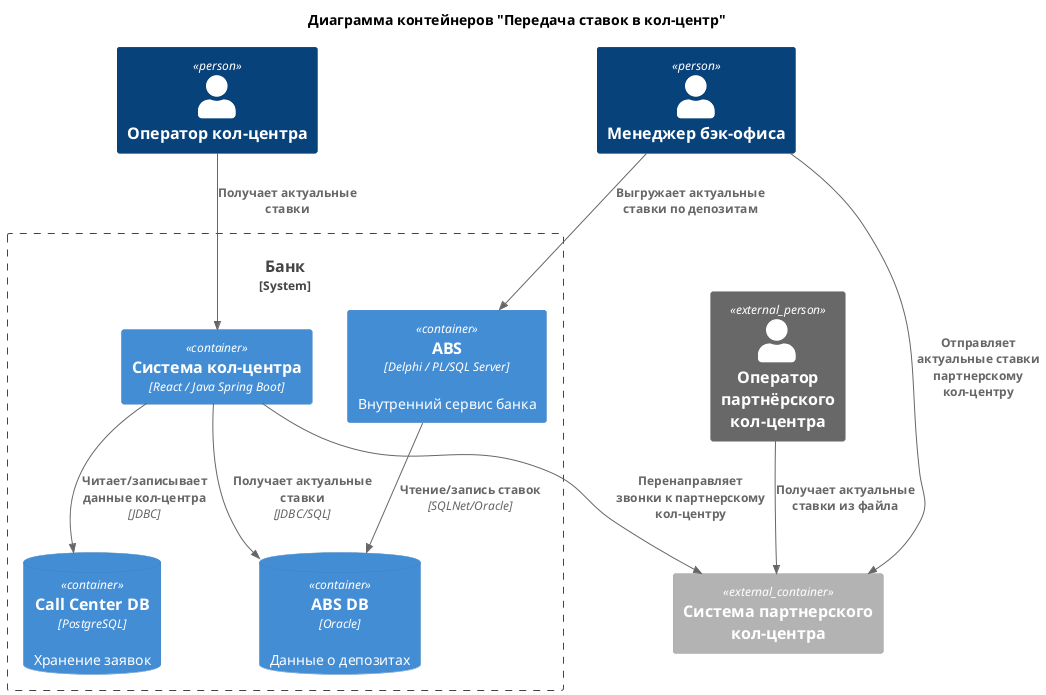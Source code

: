 @startuml
!include <C4/C4>
!include <C4/C4_Container>

title Диаграмма контейнеров "Передача ставок в кол-центр"

Person(manager, "Менеджер бэк-офиса")
Person(operator, "Оператор кол-центра")
Person_Ext(partnerOperator, "Оператор партнёрского кол-центра")

System_Boundary("BankSystems", "Банк") {
   Container(ABS, "ABS", "Delphi / PL/SQL Server", "Внутренний сервис банка")
   ContainerDb(ABSdb, "ABS DB", "Oracle", "Данные о депозитах")

   Container(onCallCenter, "Система кол-центра", "React / Java Spring Boot")
   ContainerDb(onCallCenterDB, "Call Center DB", "PostgreSQL", "Хранение заявок")
}

Container_Ext(externalOnCallCenter, "Система партнерского кол-центра")

Rel(manager, ABS, "Выгружает актуальные ставки по депозитам")
Rel(ABS, ABSdb, "Чтение/запись ставок", "SQLNet/Oracle")

Rel(operator, onCallCenter, "Получает актуальные ставки")
Rel(onCallCenter, onCallCenterDB, "Читает/записывает данные кол-центра", "JDBC")
Rel(onCallCenter, ABSdb, "Получает актуальные ставки", "JDBC/SQL")

Rel(manager, externalOnCallCenter, "Отправляет актуальные ставки партнерскому кол-центру")
Rel(onCallCenter, externalOnCallCenter, "Перенаправляет звонки к партнерскому кол-центру")
Rel(partnerOperator, externalOnCallCenter, "Получает актуальные ставки из файла")

@enduml